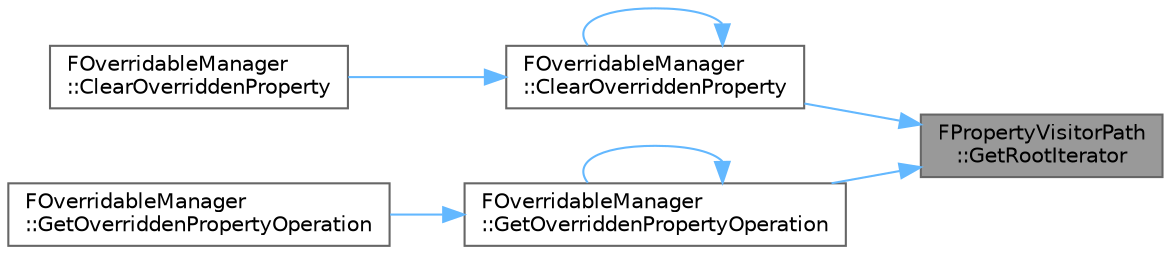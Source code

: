 digraph "FPropertyVisitorPath::GetRootIterator"
{
 // INTERACTIVE_SVG=YES
 // LATEX_PDF_SIZE
  bgcolor="transparent";
  edge [fontname=Helvetica,fontsize=10,labelfontname=Helvetica,labelfontsize=10];
  node [fontname=Helvetica,fontsize=10,shape=box,height=0.2,width=0.4];
  rankdir="RL";
  Node1 [id="Node000001",label="FPropertyVisitorPath\l::GetRootIterator",height=0.2,width=0.4,color="gray40", fillcolor="grey60", style="filled", fontcolor="black",tooltip="Returns an iterator on the root path node, useful when calling methods that are recursive."];
  Node1 -> Node2 [id="edge1_Node000001_Node000002",dir="back",color="steelblue1",style="solid",tooltip=" "];
  Node2 [id="Node000002",label="FOverridableManager\l::ClearOverriddenProperty",height=0.2,width=0.4,color="grey40", fillcolor="white", style="filled",URL="$db/df3/classFOverridableManager.html#a155b0c5467d417c3a35bdf93a7b0ce84",tooltip="Clears an overridden properties specified by the property chain."];
  Node2 -> Node3 [id="edge2_Node000002_Node000003",dir="back",color="steelblue1",style="solid",tooltip=" "];
  Node3 [id="Node000003",label="FOverridableManager\l::ClearOverriddenProperty",height=0.2,width=0.4,color="grey40", fillcolor="white", style="filled",URL="$db/df3/classFOverridableManager.html#ada7efa09d3b0fc1f11154572b7cc1f39",tooltip="Clears an overridden properties specified by the property chain."];
  Node2 -> Node2 [id="edge3_Node000002_Node000002",dir="back",color="steelblue1",style="solid",tooltip=" "];
  Node1 -> Node4 [id="edge4_Node000001_Node000004",dir="back",color="steelblue1",style="solid",tooltip=" "];
  Node4 [id="Node000004",label="FOverridableManager\l::GetOverriddenPropertyOperation",height=0.2,width=0.4,color="grey40", fillcolor="white", style="filled",URL="$db/df3/classFOverridableManager.html#a047e0391983f69afa4683b9f5b7eab95",tooltip="Retrieve the overridable operation from the specified property path."];
  Node4 -> Node5 [id="edge5_Node000004_Node000005",dir="back",color="steelblue1",style="solid",tooltip=" "];
  Node5 [id="Node000005",label="FOverridableManager\l::GetOverriddenPropertyOperation",height=0.2,width=0.4,color="grey40", fillcolor="white", style="filled",URL="$db/df3/classFOverridableManager.html#acc2e6e7a9d6e18a919ed16a2a3545667",tooltip="Retrieve the overridable operation from the specified the edit property chain."];
  Node4 -> Node4 [id="edge6_Node000004_Node000004",dir="back",color="steelblue1",style="solid",tooltip=" "];
}
